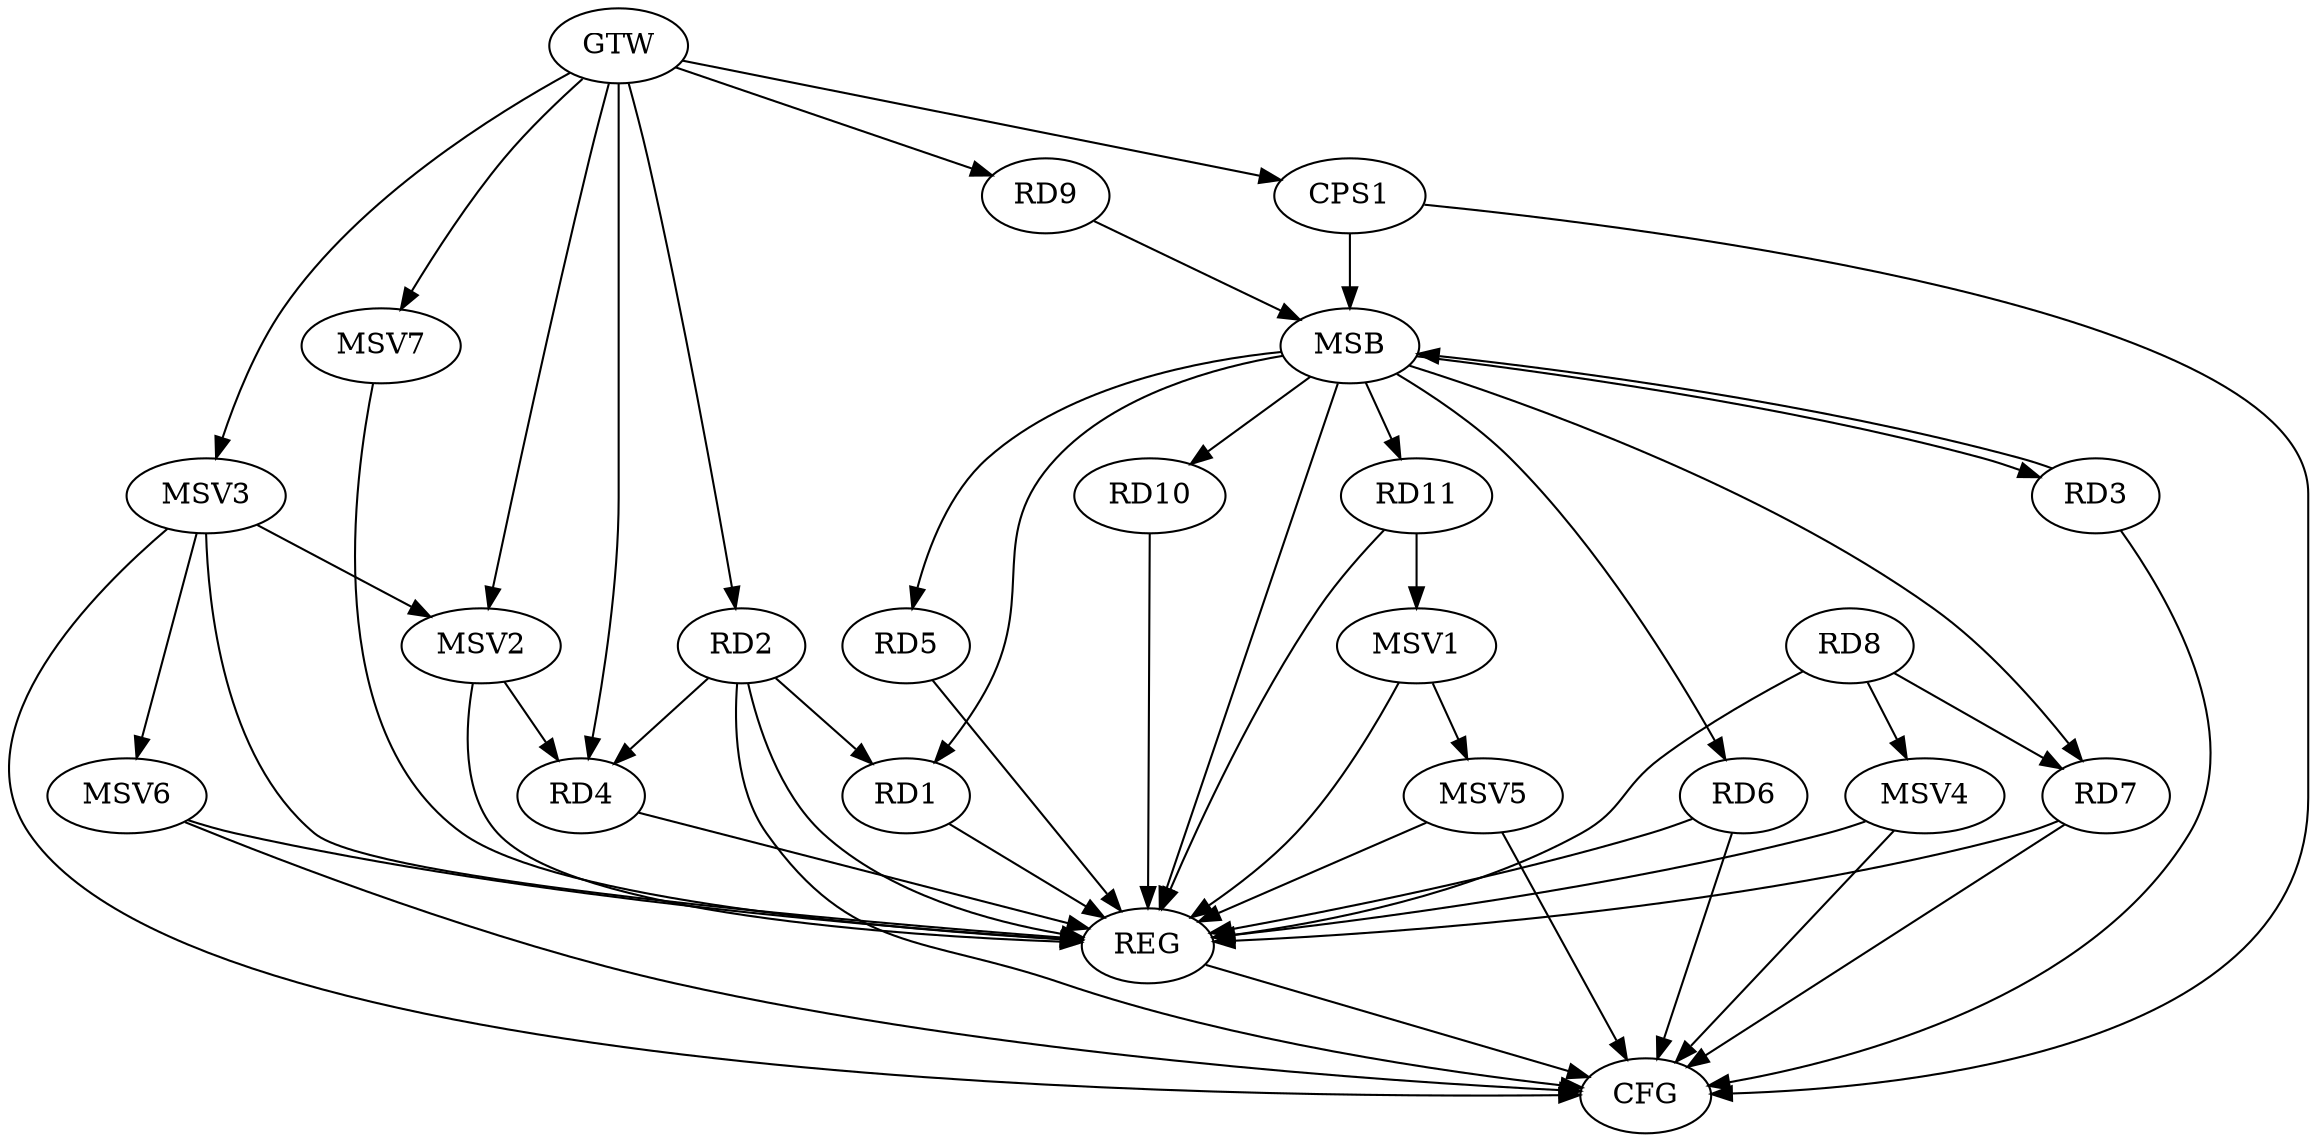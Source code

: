 strict digraph G {
  RD1 [ label="RD1" ];
  RD2 [ label="RD2" ];
  RD3 [ label="RD3" ];
  RD4 [ label="RD4" ];
  RD5 [ label="RD5" ];
  RD6 [ label="RD6" ];
  RD7 [ label="RD7" ];
  RD8 [ label="RD8" ];
  RD9 [ label="RD9" ];
  RD10 [ label="RD10" ];
  RD11 [ label="RD11" ];
  CPS1 [ label="CPS1" ];
  GTW [ label="GTW" ];
  REG [ label="REG" ];
  MSB [ label="MSB" ];
  CFG [ label="CFG" ];
  MSV1 [ label="MSV1" ];
  MSV2 [ label="MSV2" ];
  MSV3 [ label="MSV3" ];
  MSV4 [ label="MSV4" ];
  MSV5 [ label="MSV5" ];
  MSV6 [ label="MSV6" ];
  MSV7 [ label="MSV7" ];
  RD2 -> RD1;
  RD8 -> RD7;
  GTW -> RD2;
  GTW -> RD4;
  GTW -> RD9;
  GTW -> CPS1;
  RD1 -> REG;
  RD2 -> REG;
  RD4 -> REG;
  RD5 -> REG;
  RD6 -> REG;
  RD7 -> REG;
  RD8 -> REG;
  RD10 -> REG;
  RD11 -> REG;
  RD3 -> MSB;
  MSB -> REG;
  RD9 -> MSB;
  MSB -> RD3;
  MSB -> RD7;
  CPS1 -> MSB;
  MSB -> RD1;
  MSB -> RD5;
  MSB -> RD6;
  MSB -> RD10;
  MSB -> RD11;
  CPS1 -> CFG;
  RD7 -> CFG;
  RD3 -> CFG;
  RD6 -> CFG;
  RD2 -> CFG;
  REG -> CFG;
  RD2 -> RD4;
  RD11 -> MSV1;
  MSV1 -> REG;
  MSV2 -> RD4;
  GTW -> MSV2;
  MSV2 -> REG;
  MSV3 -> MSV2;
  GTW -> MSV3;
  MSV3 -> REG;
  MSV3 -> CFG;
  RD8 -> MSV4;
  MSV4 -> REG;
  MSV4 -> CFG;
  MSV1 -> MSV5;
  MSV5 -> REG;
  MSV5 -> CFG;
  MSV3 -> MSV6;
  MSV6 -> REG;
  MSV6 -> CFG;
  GTW -> MSV7;
  MSV7 -> REG;
}
